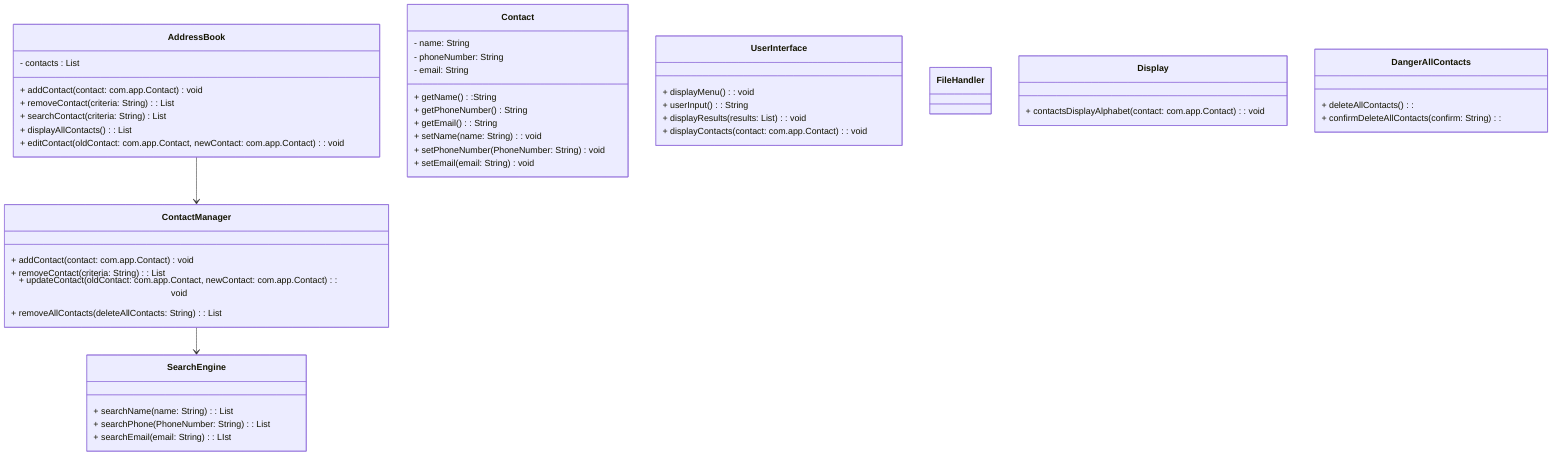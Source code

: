 classDiagram

    class AddressBook{
        - contacts : List<com.app.Contact>
        + addContact(contact: com.app.Contact) void
        + removeContact(criteria: String): List<com.app.Contact>
        + searchContact(criteria: String) List<com.app.Contact>
        + displayAllContacts(): List<com.app.Contact>
        + editContact(oldContact: com.app.Contact, newContact: com.app.Contact): void
    }

    class Contact{
        - name: String
        - phoneNumber: String
        - email: String
        + getName():String
        + getPhoneNumber() String
        + getEmail(): String
        + setName(name: String): void
        + setPhoneNumber(PhoneNumber: String) void
        + setEmail(email: String) void
    }

    class ContactManager {
        + addContact(contact: com.app.Contact) void
        + removeContact(criteria: String): List<com.app.Contact>
        + updateContact(oldContact: com.app.Contact, newContact: com.app.Contact): void
        + removeAllContacts(deleteAllContacts: String): List<com.app.Contact>

    }

    class SearchEngine {
        + searchName(name: String): List<com.app.Contact>
        + searchPhone(PhoneNumber: String): List<com.app.Contact>
        + searchEmail(email: String): LIst<com.app.Contact>

    }

    class UserInterface {
    + displayMenu(): void
    + userInput(): String
    + displayResults(results: List<com.app.Contact>): void
    + displayContacts(contact: com.app.Contact): void
    }

    class FileHandler {

    }

    class Display {
        + contactsDisplayAlphabet(contact: com.app.Contact): void
    }
    class DangerAllContacts {
        + deleteAllContacts():
        + confirmDeleteAllContacts(confirm: String):
    }

AddressBook  --> ContactManager
ContactManager --> SearchEngine